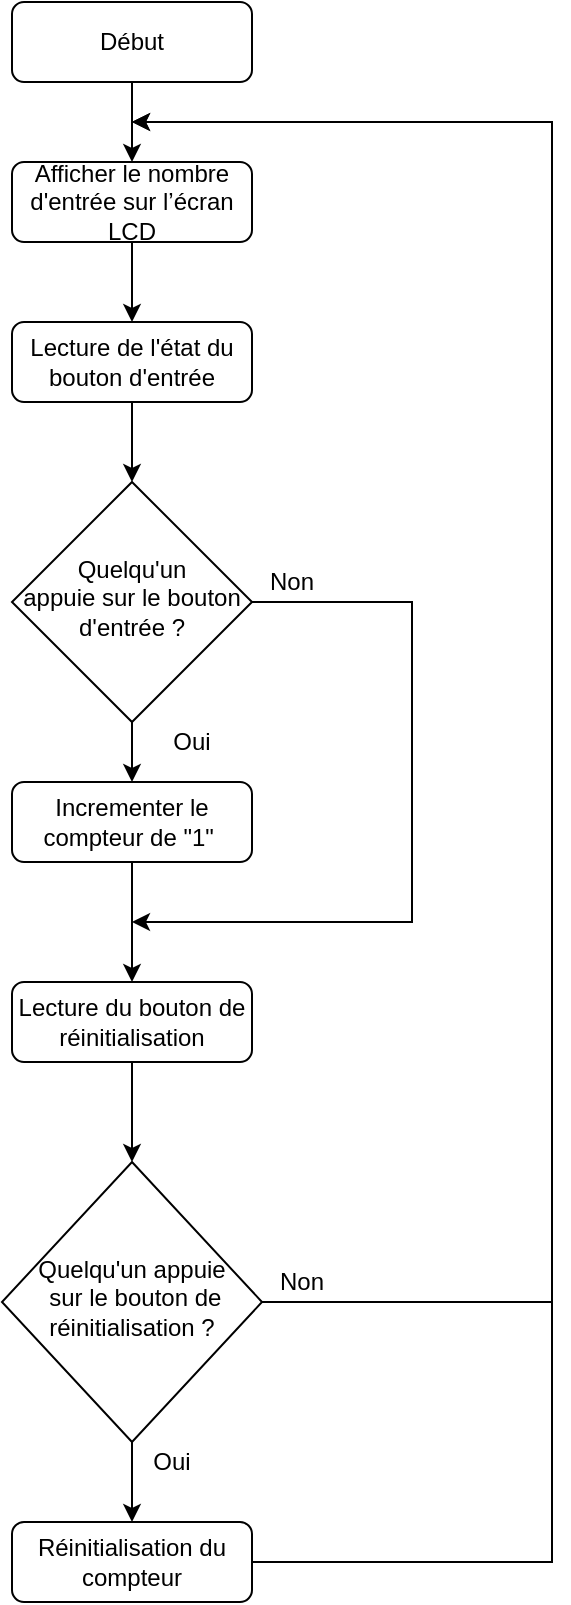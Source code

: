 <mxfile version="13.2.6" type="device"><diagram id="C5RBs43oDa-KdzZeNtuy" name="Page-1"><mxGraphModel dx="1182" dy="764" grid="1" gridSize="10" guides="1" tooltips="1" connect="1" arrows="1" fold="1" page="1" pageScale="1" pageWidth="827" pageHeight="1169" math="0" shadow="0"><root><mxCell id="WIyWlLk6GJQsqaUBKTNV-0"/><mxCell id="WIyWlLk6GJQsqaUBKTNV-1" parent="WIyWlLk6GJQsqaUBKTNV-0"/><mxCell id="0TZ6ttc_kaOCeGuGqkku-4" style="edgeStyle=orthogonalEdgeStyle;rounded=0;orthogonalLoop=1;jettySize=auto;html=1;" edge="1" parent="WIyWlLk6GJQsqaUBKTNV-1" source="WIyWlLk6GJQsqaUBKTNV-3" target="0TZ6ttc_kaOCeGuGqkku-0"><mxGeometry relative="1" as="geometry"/></mxCell><mxCell id="WIyWlLk6GJQsqaUBKTNV-3" value="Début" style="rounded=1;whiteSpace=wrap;html=1;fontSize=12;glass=0;strokeWidth=1;shadow=0;" parent="WIyWlLk6GJQsqaUBKTNV-1" vertex="1"><mxGeometry x="160" width="120" height="40" as="geometry"/></mxCell><mxCell id="0TZ6ttc_kaOCeGuGqkku-3" style="edgeStyle=orthogonalEdgeStyle;rounded=0;orthogonalLoop=1;jettySize=auto;html=1;" edge="1" parent="WIyWlLk6GJQsqaUBKTNV-1" source="WIyWlLk6GJQsqaUBKTNV-6"><mxGeometry relative="1" as="geometry"><mxPoint x="220" y="460" as="targetPoint"/><Array as="points"><mxPoint x="360" y="300"/><mxPoint x="360" y="460"/></Array></mxGeometry></mxCell><mxCell id="0TZ6ttc_kaOCeGuGqkku-7" style="edgeStyle=orthogonalEdgeStyle;rounded=0;orthogonalLoop=1;jettySize=auto;html=1;entryX=0.5;entryY=0;entryDx=0;entryDy=0;" edge="1" parent="WIyWlLk6GJQsqaUBKTNV-1" source="WIyWlLk6GJQsqaUBKTNV-6" target="WIyWlLk6GJQsqaUBKTNV-11"><mxGeometry relative="1" as="geometry"/></mxCell><mxCell id="WIyWlLk6GJQsqaUBKTNV-6" value="Quelqu'un &lt;br&gt;appuie sur le bouton d'entrée ?" style="rhombus;whiteSpace=wrap;html=1;shadow=0;fontFamily=Helvetica;fontSize=12;align=center;strokeWidth=1;spacing=6;spacingTop=-4;" parent="WIyWlLk6GJQsqaUBKTNV-1" vertex="1"><mxGeometry x="160" y="240" width="120" height="120" as="geometry"/></mxCell><mxCell id="0TZ6ttc_kaOCeGuGqkku-6" style="edgeStyle=orthogonalEdgeStyle;rounded=0;orthogonalLoop=1;jettySize=auto;html=1;entryX=0.5;entryY=0;entryDx=0;entryDy=0;" edge="1" parent="WIyWlLk6GJQsqaUBKTNV-1" source="WIyWlLk6GJQsqaUBKTNV-7" target="WIyWlLk6GJQsqaUBKTNV-6"><mxGeometry relative="1" as="geometry"/></mxCell><mxCell id="WIyWlLk6GJQsqaUBKTNV-7" value="Lecture de l'état du bouton d'entrée" style="rounded=1;whiteSpace=wrap;html=1;fontSize=12;glass=0;strokeWidth=1;shadow=0;" parent="WIyWlLk6GJQsqaUBKTNV-1" vertex="1"><mxGeometry x="160" y="160" width="120" height="40" as="geometry"/></mxCell><mxCell id="0TZ6ttc_kaOCeGuGqkku-8" style="edgeStyle=orthogonalEdgeStyle;rounded=0;orthogonalLoop=1;jettySize=auto;html=1;entryX=0.5;entryY=0;entryDx=0;entryDy=0;" edge="1" parent="WIyWlLk6GJQsqaUBKTNV-1" source="WIyWlLk6GJQsqaUBKTNV-11" target="WIyWlLk6GJQsqaUBKTNV-12"><mxGeometry relative="1" as="geometry"><mxPoint x="220" y="500" as="targetPoint"/></mxGeometry></mxCell><mxCell id="WIyWlLk6GJQsqaUBKTNV-11" value="Incrementer le compteur de &quot;1&quot;&amp;nbsp;" style="rounded=1;whiteSpace=wrap;html=1;fontSize=12;glass=0;strokeWidth=1;shadow=0;" parent="WIyWlLk6GJQsqaUBKTNV-1" vertex="1"><mxGeometry x="160" y="390" width="120" height="40" as="geometry"/></mxCell><mxCell id="0TZ6ttc_kaOCeGuGqkku-9" style="edgeStyle=orthogonalEdgeStyle;rounded=0;orthogonalLoop=1;jettySize=auto;html=1;entryX=0.5;entryY=0;entryDx=0;entryDy=0;" edge="1" parent="WIyWlLk6GJQsqaUBKTNV-1" source="WIyWlLk6GJQsqaUBKTNV-12" target="0TZ6ttc_kaOCeGuGqkku-1"><mxGeometry relative="1" as="geometry"/></mxCell><mxCell id="WIyWlLk6GJQsqaUBKTNV-12" value="Lecture du bouton de réinitialisation" style="rounded=1;whiteSpace=wrap;html=1;fontSize=12;glass=0;strokeWidth=1;shadow=0;" parent="WIyWlLk6GJQsqaUBKTNV-1" vertex="1"><mxGeometry x="160" y="490" width="120" height="40" as="geometry"/></mxCell><mxCell id="0TZ6ttc_kaOCeGuGqkku-5" style="edgeStyle=orthogonalEdgeStyle;rounded=0;orthogonalLoop=1;jettySize=auto;html=1;entryX=0.5;entryY=0;entryDx=0;entryDy=0;" edge="1" parent="WIyWlLk6GJQsqaUBKTNV-1" source="0TZ6ttc_kaOCeGuGqkku-0" target="WIyWlLk6GJQsqaUBKTNV-7"><mxGeometry relative="1" as="geometry"/></mxCell><mxCell id="0TZ6ttc_kaOCeGuGqkku-0" value="Afficher le nombre d'entrée sur l’écran LCD" style="rounded=1;whiteSpace=wrap;html=1;fontSize=12;glass=0;strokeWidth=1;shadow=0;" vertex="1" parent="WIyWlLk6GJQsqaUBKTNV-1"><mxGeometry x="160" y="80" width="120" height="40" as="geometry"/></mxCell><mxCell id="0TZ6ttc_kaOCeGuGqkku-10" style="edgeStyle=orthogonalEdgeStyle;rounded=0;orthogonalLoop=1;jettySize=auto;html=1;" edge="1" parent="WIyWlLk6GJQsqaUBKTNV-1" source="0TZ6ttc_kaOCeGuGqkku-1" target="0TZ6ttc_kaOCeGuGqkku-2"><mxGeometry relative="1" as="geometry"/></mxCell><mxCell id="0TZ6ttc_kaOCeGuGqkku-11" style="edgeStyle=orthogonalEdgeStyle;rounded=0;orthogonalLoop=1;jettySize=auto;html=1;" edge="1" parent="WIyWlLk6GJQsqaUBKTNV-1" source="0TZ6ttc_kaOCeGuGqkku-1"><mxGeometry relative="1" as="geometry"><mxPoint x="220" y="60" as="targetPoint"/><Array as="points"><mxPoint x="430" y="650"/><mxPoint x="430" y="60"/></Array></mxGeometry></mxCell><mxCell id="0TZ6ttc_kaOCeGuGqkku-1" value="Quelqu'un appuie&lt;br&gt;&amp;nbsp;sur le bouton de réinitialisation ?" style="rhombus;whiteSpace=wrap;html=1;shadow=0;fontFamily=Helvetica;fontSize=12;align=center;strokeWidth=1;spacing=6;spacingTop=-4;" vertex="1" parent="WIyWlLk6GJQsqaUBKTNV-1"><mxGeometry x="155" y="580" width="130" height="140" as="geometry"/></mxCell><mxCell id="0TZ6ttc_kaOCeGuGqkku-12" style="edgeStyle=orthogonalEdgeStyle;rounded=0;orthogonalLoop=1;jettySize=auto;html=1;" edge="1" parent="WIyWlLk6GJQsqaUBKTNV-1" source="0TZ6ttc_kaOCeGuGqkku-2"><mxGeometry relative="1" as="geometry"><mxPoint x="220" y="60" as="targetPoint"/><Array as="points"><mxPoint x="430" y="780"/><mxPoint x="430" y="60"/></Array></mxGeometry></mxCell><mxCell id="0TZ6ttc_kaOCeGuGqkku-2" value="Réinitialisation du compteur" style="rounded=1;whiteSpace=wrap;html=1;fontSize=12;glass=0;strokeWidth=1;shadow=0;" vertex="1" parent="WIyWlLk6GJQsqaUBKTNV-1"><mxGeometry x="160" y="760" width="120" height="40" as="geometry"/></mxCell><mxCell id="0TZ6ttc_kaOCeGuGqkku-13" value="Non" style="text;html=1;strokeColor=none;fillColor=none;align=center;verticalAlign=middle;whiteSpace=wrap;rounded=0;" vertex="1" parent="WIyWlLk6GJQsqaUBKTNV-1"><mxGeometry x="280" y="280" width="40" height="20" as="geometry"/></mxCell><mxCell id="0TZ6ttc_kaOCeGuGqkku-14" value="Oui" style="text;html=1;strokeColor=none;fillColor=none;align=center;verticalAlign=middle;whiteSpace=wrap;rounded=0;" vertex="1" parent="WIyWlLk6GJQsqaUBKTNV-1"><mxGeometry x="230" y="360" width="40" height="20" as="geometry"/></mxCell><mxCell id="0TZ6ttc_kaOCeGuGqkku-16" value="Oui" style="text;html=1;strokeColor=none;fillColor=none;align=center;verticalAlign=middle;whiteSpace=wrap;rounded=0;" vertex="1" parent="WIyWlLk6GJQsqaUBKTNV-1"><mxGeometry x="220" y="720" width="40" height="20" as="geometry"/></mxCell><mxCell id="0TZ6ttc_kaOCeGuGqkku-17" value="Non" style="text;html=1;strokeColor=none;fillColor=none;align=center;verticalAlign=middle;whiteSpace=wrap;rounded=0;" vertex="1" parent="WIyWlLk6GJQsqaUBKTNV-1"><mxGeometry x="285" y="630" width="40" height="20" as="geometry"/></mxCell></root></mxGraphModel></diagram></mxfile>